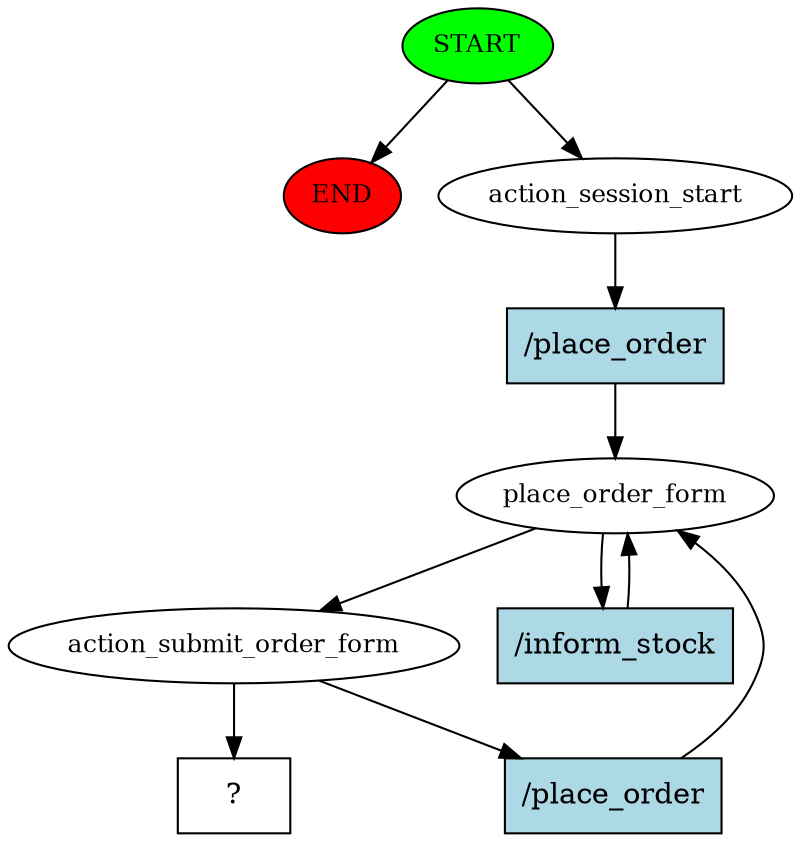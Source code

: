 digraph  {
0 [class="start active", fillcolor=green, fontsize=12, label=START, style=filled];
"-1" [class=end, fillcolor=red, fontsize=12, label=END, style=filled];
1 [class=active, fontsize=12, label=action_session_start];
2 [class=active, fontsize=12, label=place_order_form];
6 [class=active, fontsize=12, label=action_submit_order_form];
10 [class="intent dashed active", label="  ?  ", shape=rect];
11 [class="intent active", fillcolor=lightblue, label="/place_order", shape=rect, style=filled];
12 [class="intent active", fillcolor=lightblue, label="/inform_stock", shape=rect, style=filled];
13 [class="intent active", fillcolor=lightblue, label="/place_order", shape=rect, style=filled];
0 -> "-1"  [class="", key=NONE, label=""];
0 -> 1  [class=active, key=NONE, label=""];
1 -> 11  [class=active, key=0];
2 -> 6  [class=active, key=NONE, label=""];
2 -> 12  [class=active, key=0];
6 -> 10  [class=active, key=NONE, label=""];
6 -> 13  [class=active, key=0];
11 -> 2  [class=active, key=0];
12 -> 2  [class=active, key=0];
13 -> 2  [class=active, key=0];
}
